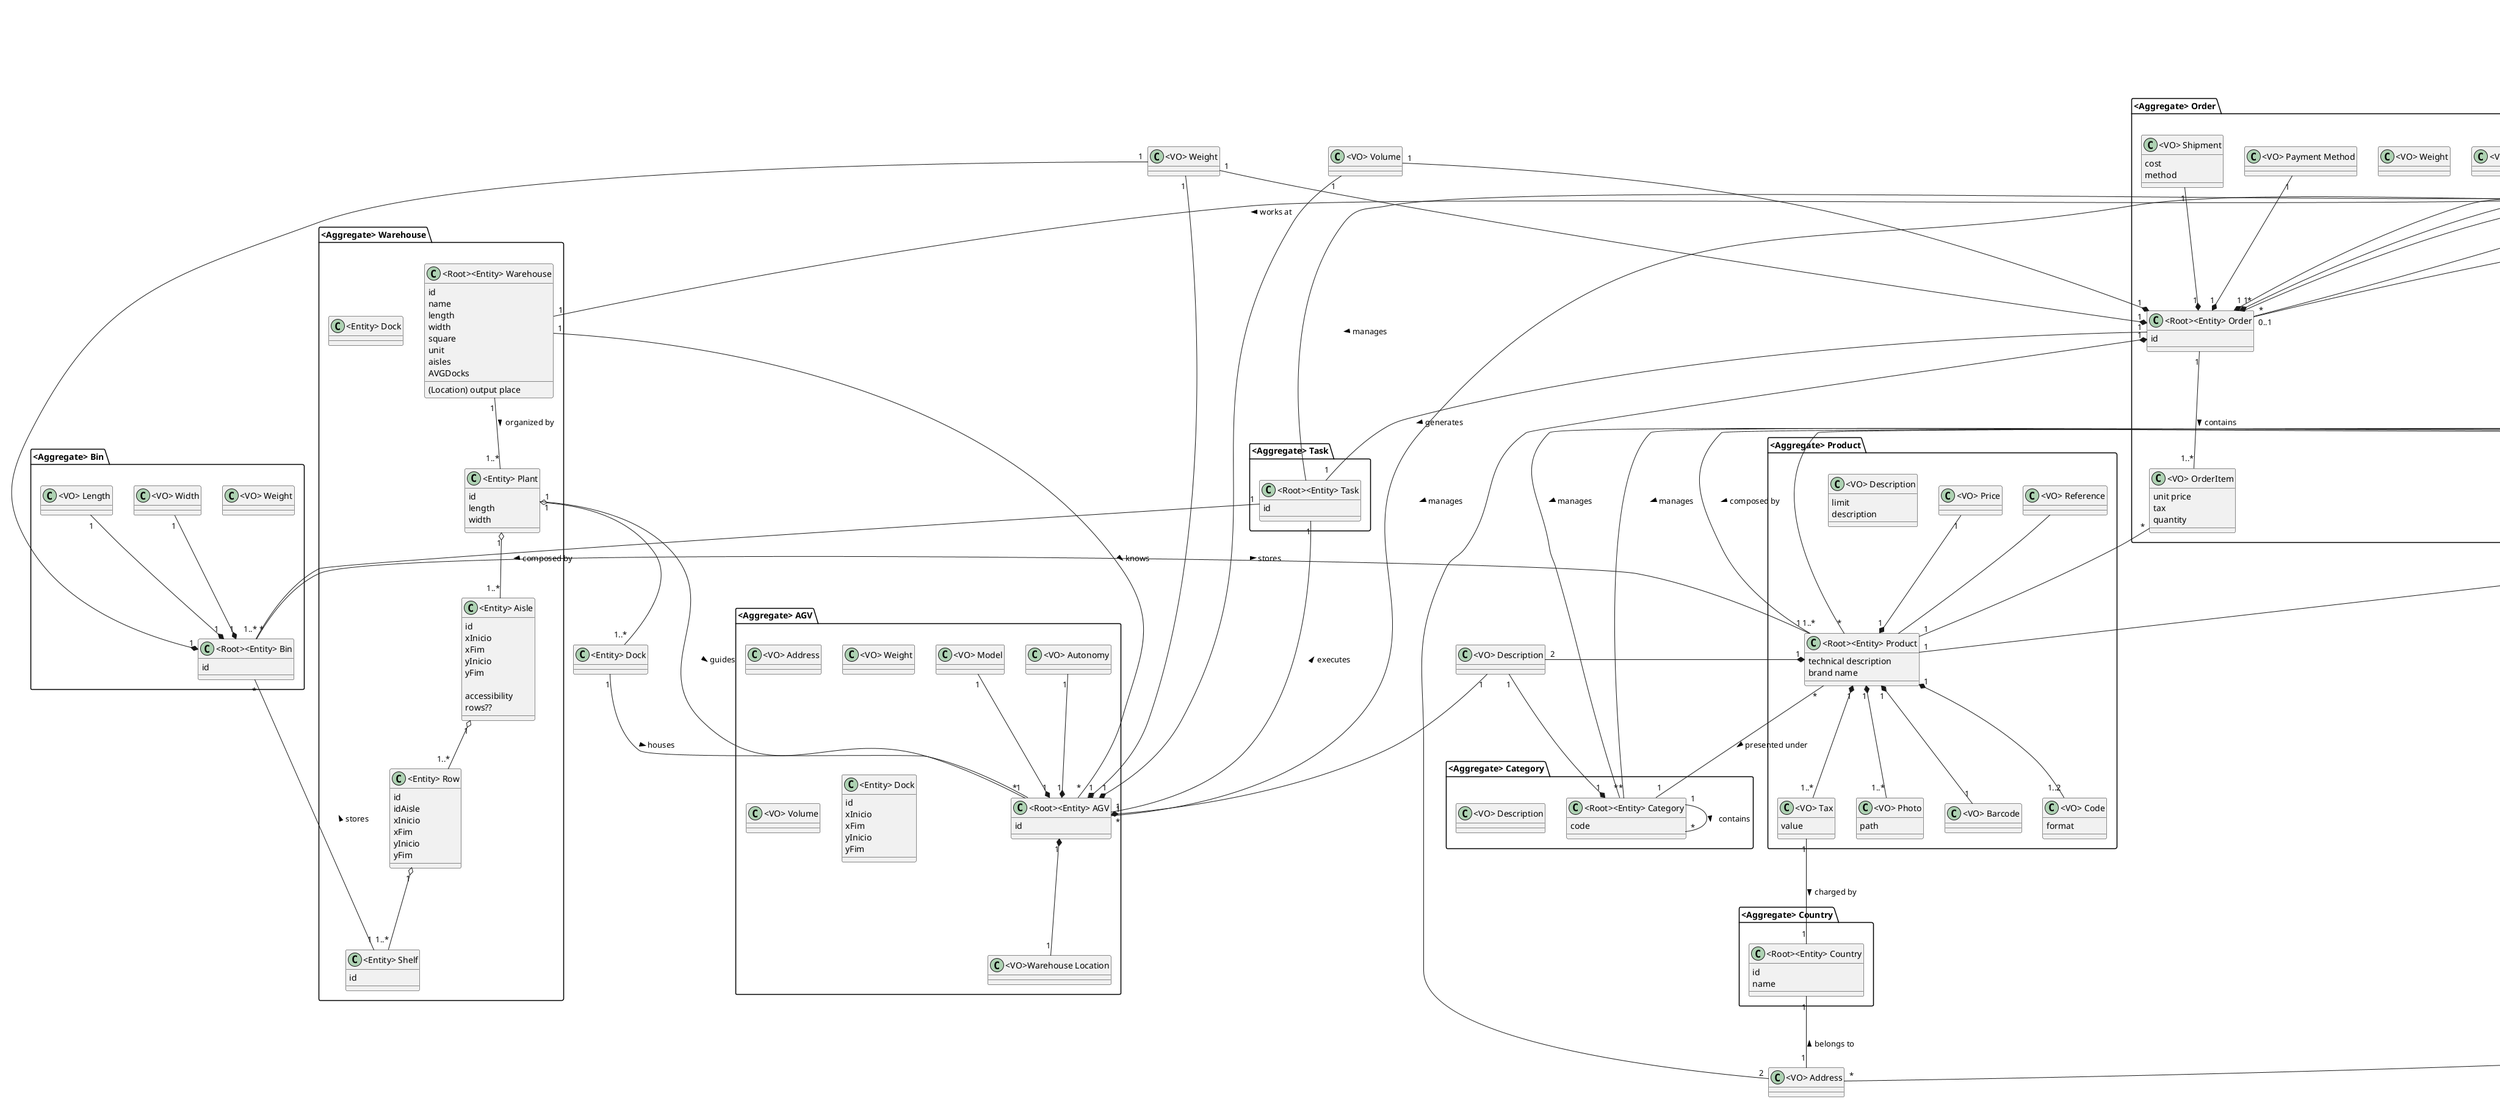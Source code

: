 @startuml

'Roles



package "<Aggregate> Employee"{
    class "<Root><Entity> Employee"
    class "<Entity> Sales Manager"
    class "<Entity> Administrator"
    class "<Entity> Sales Clerk"
    class "<Entity> Warehouse Employee"
}

package "<Aggregate> Survey"{
    class "<Root><Entity> Survey"
    {
        id
        time interval
    }
    class "<VO> Report"
}

package "<Aggregate> Questionnaire"{
    class "<Root><Entity> Questionnaire"{
        id
        title
        welcome message
        final message
        target audience
        specification
    }




    class "<Entity> Section"{
    id
        title
        description
        obligatoriness
        repeatability
        content
    }
    class "<VO> Question"{
        id
        text
        instruction
        type
        obligatoriness
        extra info
    }
    class "<VO> Multiple-Choice"
    class "<VO> Free Text"
    class "<VO> Numeric"
    class "<VO> Single-Choice"
    class "<VO> Scaling"
    class "<VO> Sorting"
    class "<VO> Single-Choice w/ Input"
    class "<VO> Multiple-Choice w/ Input"
}
'SPOMS

package "<Aggregate> Customer"{
    class "<Entity> Shopping Cart"{
        products
        quantities
    }
    class "<Root><Entity> Customer"{
        id
        name
    }

    class "<VO> VAT"
    class "<VO> Gender"
    class "<VO> Birth Date"
    class "<VO> Email"
    class "<VO> Phone Number"
    class "<VO> Address"
}

package "<Aggregate> Country"{

    class "<Root><Entity> Country"{
        id
        name
    }
}

package "<Aggregate> Product"{
    class "<Root><Entity> Product"{
        technical description
        brand name
    }
    class "<VO> Reference"
    class "<VO> Price"
    class "<VO> Tax"{
        value
    }
    class "<VO> Description"{
        limit
        description
    }
    class "<VO> Photo"{
        path
    }
    class "<VO> Barcode"
    class "<VO> Code"{
        format
    }
}

package "<Aggregate> Catalog"{
    class "<Root><Entity> Catalog"
}

package "<Aggregate> Category"{
    class "<Root><Entity> Category"{
        code
    }

    class "<VO> Description"

}

package "<Aggregate> Order"{
    class "<Root><Entity> Order"{
        id
    }

    class "<VO> Date Time"
    class "<VO> State"
    class "<VO> Volume"
    class "<VO> Weight"
    class "<VO> Payment Method"
    class "<VO> Shipment"{
        cost
        method
    }

    class "<VO> OrderItem"{
        'Porque os preços podem atualizar
        unit price
        tax
        quantity
    }
}

package "<Aggregate> Task"{
        class "<Root><Entity> Task"{
            id
        }
}

package "<Aggregate> Bin"{
    class "<Root><Entity> Bin"{
        id
    }
    class "<VO> Weight"
    class "<VO> Width"
    class "<VO> Length"
}

package "<Aggregate> Warehouse"{
    class "<Root><Entity> Warehouse"{
        id
        name
        length
        width
        square
        unit
        aisles
        AVGDocks
        (Location) output place
    }

    class "<Entity> Aisle"{
        id
        xInicio
        xFim
        yInicio
        yFim

        accessibility
        rows??
    }
    class "<Entity> Row"{
        id
        idAisle
        xInicio
        xFim
        yInicio
        yFim
    }

    class "<Entity> Shelf"{
        id
    }
    class "<Entity> Plant"{
        id
        length
        width
    }
    class "<Entity> Dock"
}

'AGVS
package "<Aggregate> AGV"{
    class "<Root><Entity> AGV"{
        id
    }
    class "<VO> Model"
    class "<VO> Autonomy"
    class "<VO> Address"
    class "<VO> Weight"
    class "<VO> Volume"
    class "<VO>Warehouse Location"
    class "<Entity> Dock"
    {
        id
        xInicio
        xFim
        yInicio
        yFim
    }
}




'Relationships
    "<Root><Entity> Customer" "1" *-- "*" "<VO> Address"
    "<Root><Entity> Country" "1" -- "1" "<VO> Address":< belongs to
    "<Root><Entity> Warehouse" "1" -- "*" "<Root><Entity> AGV": > knows
    "<Root><Entity> Product" "*" -- "1""<Root><Entity> Category":> presented under
    "<Root><Entity> Product" "1..*" -- "1" "<Root><Entity> Catalog": < composed by
    "<Entity> Shopping Cart" "1" -- "*" "<Root><Entity> Product":> contains
    "<Entity> Shopping Cart" "1" -- "0..1" "<Root><Entity> Order":> generates
    "<Entity> Shopping Cart" "1" -- "1" "<Root><Entity> Customer":< manages
    "<Root><Entity> Catalog" "1" -- "1..*" "<Root><Entity> Customer": < accesses
    "<Root><Entity> AGV" "1" *-- "1" "<VO>Warehouse Location"
    "<Entity> Plant" "1" o-- "1..*" "<Entity> Aisle"
    "<Entity> Plant" "1" o-- "1..*" "<Entity> Dock"
    "<Entity> Dock" "1" -- "1" "<Root><Entity> AGV":> houses
    "<Entity> Row" "1" o-- "1..*" "<Entity> Shelf"
    "<Entity> Aisle" "1" o-- "1..*" "<Entity> Row"
    "<Root><Entity> Bin" "*" -- "1" "<Root><Entity> Product" :> stores
    "<Entity> Warehouse Employee" "1..*" -- "1" "<Root><Entity> Warehouse": > works at
    "<Root><Entity> Warehouse" "1" -- "1..*" "<Entity> Plant" : > organized by
    "<Root><Entity> AGV" "*" -- "1" "<Entity> Plant": < guides
    "<Entity> Shelf" "1" -- "*" "<Root><Entity> Bin": > stores
    "<Root><Entity> Order" "1" -- "1" "<Root><Entity> Task": > generates
    "<Root><Entity> Order" "1" -- "1..*" "<VO> OrderItem":> contains
    "<VO> OrderItem" "*" -- "1" "<Root><Entity> Product"
    "<Root><Entity> Task" "1" -- "1" "<Root><Entity> AGV": < executes
    "<Root><Entity> Task" "1" -- "1..*" "<Root><Entity> Bin": > composed by
    "<Root><Entity> Customer" "1" -- "*" "<Root><Entity> Survey":> answers
    "<Root><Entity> Survey" "*" -- "1" "<Root><Entity> Questionnaire": < used by
    "<Root><Entity> Questionnaire" "1" o-- "1..*" "<Entity> Section"
    "<Entity> Section" "1" o-- "1..*" "<VO> Question"
    "<VO> Question" <|-- "<VO> Free Text"
    "<VO> Question" <|-- "<VO> Multiple-Choice"
    "<VO> Question" <|-- "<VO> Sorting"
    "<VO> Question" <|-- "<VO> Scaling"
    "<VO> Question" <|-- "<VO> Single-Choice"
    "<VO> Question" <|-- "<VO> Numeric"
    "<VO> Question" <|-- "<VO> Single-Choice w/ Input"
    "<VO> Question" <|-- "<VO> Multiple-Choice w/ Input"
    "<Root><Entity> Survey" "*" -- "1" "<Root><Entity> Product":> addresses
    "<Entity> Warehouse Employee" -- "<Root><Entity> Task":> manages
    "<Root><Entity> Category" "1" -- "*" "<Root><Entity> Category":> contains
    "<Entity> Warehouse Employee" "1" -- "*" "<Root><Entity> AGV":> manages
    "<Entity> Sales Clerk" "1" -- "1" "<Root><Entity> Catalog":> manages
    "<Entity> Sales Clerk" "1" -- "*" "<Root><Entity> Category":> manages
    "<Entity> Sales Clerk" "1" -- "*" "<Root><Entity> Order": >  manages
    "<Entity> Sales Manager" "1" -- "1" "<Root><Entity> Catalog":> manages
    "<Entity> Sales Manager" "1" -- "*" "<Root><Entity> Category":> manages
    "<Entity> Sales Manager" "1" -- "*" "<Root><Entity> Order": >  manages
    "<Entity> Sales Manager" "1" -- "*" "<Root><Entity> Survey":> manages
    "<Root><Entity> Survey" "1" -- "1" "<VO> Report": > generates

    "<Root><Entity> Employee" <|-- "<Entity> Sales Clerk"
    "<Root><Entity> Employee" <|-- "<Entity> Warehouse Employee"
    "<Root><Entity> Employee" <|-- "<Entity> Administrator"
    "<Root><Entity> Employee" <|-- "<Entity> Sales Manager"
    "<Root><Entity> Product" "1" *-- "1..*" "<VO> Photo"
    "<Root><Entity> Product" "1" *-- "1" "<VO> Barcode"
    "<Root><Entity> Product" "1" *-- "1..2" "<VO> Code"
    "<Root><Entity> Product" "1" *-- "2" "<VO> Description"
    "<Root><Entity> Product" "1" *-- "1..*" "<VO> Tax"
    "<VO> Tax" "1" -- "1" "<Root><Entity> Country":> charged by

    "<Root><Entity> Customer" "1" *-- "1" "<VO> Birth Date"
    "<VO> Phone Number" "1" --* "1" "<Root><Entity> Customer"
    "<VO> Gender" "1" --* "1" "<Root><Entity> Customer"
    "<VO> VAT" "1" --* "1" "<Root><Entity> Customer"
    "<Root><Entity> Order" "1" *-- "2" "<VO> Address"
    "<VO> Date Time" "1" --* "1" "<Root><Entity> Order"
    "<VO> State" "1" --* "1" "<Root><Entity> Order"
    "<VO> Weight" "1" --* "1" "<Root><Entity> Order"
    "<VO> Volume" "1" --* "1" "<Root><Entity> Order"
    "<VO> Email" "1" --* "1" "<Root><Entity> Customer"
    "<VO> Shipment" "1" --* "1" "<Root><Entity> Order"
    "<VO> Payment Method" "1" --* "1" "<Root><Entity> Order"
    "<VO> Description" "1" --* "1" "<Root><Entity> AGV"
    "<VO> Weight" "1" --* "1" "<Root><Entity> AGV"
    "<VO> Volume" "1" --* "1" "<Root><Entity> AGV"
    "<VO> Model" "1" --* "1" "<Root><Entity> AGV"
    "<VO> Autonomy" "1" --* "1" "<Root><Entity> AGV"
    "<VO> Length" "1" --* "1" "<Root><Entity> Bin"
    "<VO> Width" "1" --* "1" "<Root><Entity> Bin"
    "<VO> Weight" "1" --* "1" "<Root><Entity> Bin"
    "<VO> Description" "1" --* "1" "<Root><Entity> Category"
    "<VO> Reference" -- "<Root><Entity> Product"
    "<VO> Price" "1" --* "1" "<Root><Entity> Product"
@enduml